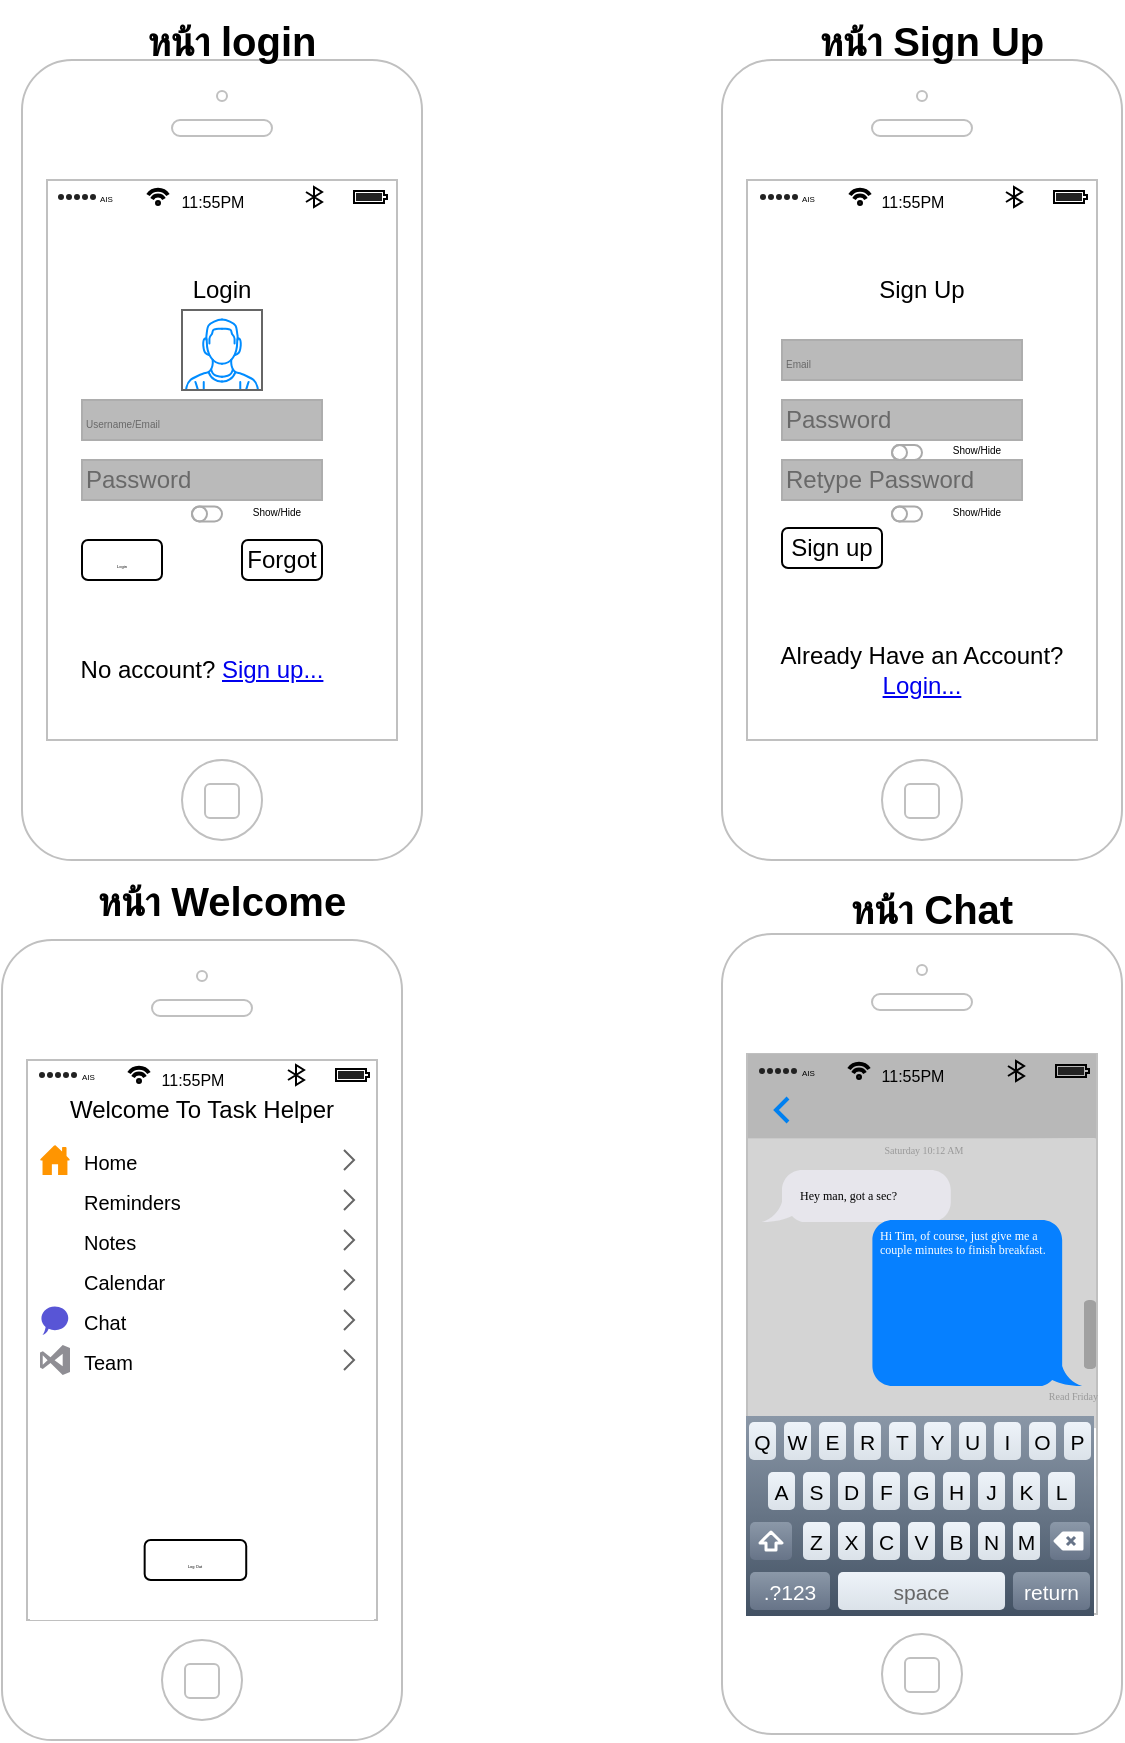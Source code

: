 <mxfile version="21.5.0" type="github" pages="2">
  <diagram name="Page-1" id="B1b4Kk_K3aIzqKwMmGGo">
    <mxGraphModel dx="1593" dy="869" grid="0" gridSize="10" guides="1" tooltips="1" connect="1" arrows="1" fold="1" page="1" pageScale="1" pageWidth="850" pageHeight="1100" math="0" shadow="0">
      <root>
        <mxCell id="0" />
        <mxCell id="1" parent="0" />
        <mxCell id="AiorEY5EYVlcGgDcvZ3l-1" value="" style="html=1;verticalLabelPosition=bottom;labelBackgroundColor=#ffffff;verticalAlign=top;shadow=0;dashed=0;strokeWidth=1;shape=mxgraph.ios7.misc.iphone;strokeColor=#c0c0c0;" parent="1" vertex="1">
          <mxGeometry x="210" y="150" width="200" height="400" as="geometry" />
        </mxCell>
        <mxCell id="AiorEY5EYVlcGgDcvZ3l-3" value="" style="html=1;strokeWidth=1;shadow=0;dashed=0;shape=mxgraph.ios7ui.appBar;fillColor=#ffffff;gradientColor=none;sketch=0;hachureGap=4;pointerEvents=0;" parent="1" vertex="1">
          <mxGeometry x="223" y="211" width="173" height="15" as="geometry" />
        </mxCell>
        <mxCell id="AiorEY5EYVlcGgDcvZ3l-4" value="&lt;div&gt;AIS&lt;/div&gt;" style="shape=rect;sketch=0;align=left;fontSize=8;spacingLeft=24;fontSize=4;fontColor=default;strokeColor=none;fillColor=none;spacingTop=4;hachureGap=4;pointerEvents=0;html=1;" parent="AiorEY5EYVlcGgDcvZ3l-3" vertex="1">
          <mxGeometry y="0.5" width="50" height="13" relative="1" as="geometry">
            <mxPoint y="-7" as="offset" />
          </mxGeometry>
        </mxCell>
        <mxCell id="AiorEY5EYVlcGgDcvZ3l-5" value="11:55PM" style="shape=rect;sketch=0;fontSize=8;fontColor=default;strokeColor=none;fillColor=none;spacingTop=4;hachureGap=4;pointerEvents=0;html=1;" parent="AiorEY5EYVlcGgDcvZ3l-3" vertex="1">
          <mxGeometry x="0.5" y="0.5" width="50" height="13" relative="1" as="geometry">
            <mxPoint x="-30" y="-6.5" as="offset" />
          </mxGeometry>
        </mxCell>
        <mxCell id="AiorEY5EYVlcGgDcvZ3l-7" value="Login" style="text;html=1;strokeColor=none;fillColor=none;align=center;verticalAlign=middle;whiteSpace=wrap;rounded=0;" parent="1" vertex="1">
          <mxGeometry x="280" y="250" width="60" height="30" as="geometry" />
        </mxCell>
        <mxCell id="AiorEY5EYVlcGgDcvZ3l-8" value="&lt;div align=&quot;left&quot;&gt;&lt;font style=&quot;font-size: 5px;&quot; color=&quot;#696969&quot;&gt;Username/Email&lt;/font&gt;&lt;font color=&quot;#696969&quot;&gt;&lt;br&gt;&lt;/font&gt;&lt;/div&gt;" style="rounded=0;whiteSpace=wrap;html=1;strokeColor=#ADADAD;gradientColor=none;fillColor=#BABABA;align=left;" parent="1" vertex="1">
          <mxGeometry x="240" y="320" width="120" height="20" as="geometry" />
        </mxCell>
        <mxCell id="AiorEY5EYVlcGgDcvZ3l-9" value="&lt;font color=&quot;#696969&quot;&gt;Password&lt;/font&gt;" style="rounded=0;whiteSpace=wrap;html=1;strokeColor=#ADADAD;gradientColor=none;fillColor=#BABABA;align=left;" parent="1" vertex="1">
          <mxGeometry x="240" y="350" width="120" height="20" as="geometry" />
        </mxCell>
        <mxCell id="AiorEY5EYVlcGgDcvZ3l-12" value="&lt;font style=&quot;font-size: 2px;&quot;&gt;Login&lt;/font&gt;" style="rounded=1;whiteSpace=wrap;html=1;" parent="1" vertex="1">
          <mxGeometry x="240" y="390" width="40" height="20" as="geometry" />
        </mxCell>
        <mxCell id="AiorEY5EYVlcGgDcvZ3l-15" value="Forgot" style="rounded=1;whiteSpace=wrap;html=1;" parent="1" vertex="1">
          <mxGeometry x="320" y="390" width="40" height="20" as="geometry" />
        </mxCell>
        <mxCell id="VrmbUzClfCKkQYE4ObG8-1" value="No account? &lt;a href=&quot;data:page/id,QofEGmKyUvnmnp4F5BND&quot;&gt;Sign up...&lt;/a&gt;" style="text;html=1;strokeColor=none;fillColor=none;align=center;verticalAlign=middle;whiteSpace=wrap;rounded=0;" parent="1" vertex="1">
          <mxGeometry x="220" y="440" width="160" height="30" as="geometry" />
        </mxCell>
        <mxCell id="_MKB6CZbyiuSc55Uqn0p-1" value="" style="html=1;verticalLabelPosition=bottom;labelBackgroundColor=#ffffff;verticalAlign=top;shadow=0;dashed=0;strokeWidth=1;shape=mxgraph.ios7ui.onOffButton;buttonState=off;strokeColor=#38D145;strokeColor2=#aaaaaa;fillColor=#38D145;fillColor2=#ffffff;" parent="1" vertex="1">
          <mxGeometry x="295" y="373.25" width="10" height="7.5" as="geometry" />
        </mxCell>
        <mxCell id="_MKB6CZbyiuSc55Uqn0p-2" value="&lt;font style=&quot;font-size: 5px;&quot;&gt;Show/Hide&lt;/font&gt;" style="text;html=1;strokeColor=none;fillColor=none;align=center;verticalAlign=middle;whiteSpace=wrap;rounded=0;" parent="1" vertex="1">
          <mxGeometry x="320" y="366.75" width="35" height="14" as="geometry" />
        </mxCell>
        <mxCell id="_MKB6CZbyiuSc55Uqn0p-3" value="" style="verticalLabelPosition=bottom;shadow=0;dashed=0;align=center;html=1;verticalAlign=top;strokeWidth=1;shape=mxgraph.mockup.containers.userMale;strokeColor=#666666;strokeColor2=#008cff;" parent="1" vertex="1">
          <mxGeometry x="290" y="275" width="40" height="40" as="geometry" />
        </mxCell>
        <mxCell id="PlXPI6t5cSmVgbVZGLcU-1" value="" style="html=1;verticalLabelPosition=bottom;labelBackgroundColor=#ffffff;verticalAlign=top;shadow=0;dashed=0;strokeWidth=1;shape=mxgraph.ios7.misc.iphone;strokeColor=#c0c0c0;" parent="1" vertex="1">
          <mxGeometry x="560" y="150" width="200" height="400" as="geometry" />
        </mxCell>
        <mxCell id="PlXPI6t5cSmVgbVZGLcU-2" value="" style="html=1;strokeWidth=1;shadow=0;dashed=0;shape=mxgraph.ios7ui.appBar;fillColor=#ffffff;gradientColor=none;sketch=0;hachureGap=4;pointerEvents=0;fontColor=default;" parent="1" vertex="1">
          <mxGeometry x="574" y="211" width="172" height="15" as="geometry" />
        </mxCell>
        <mxCell id="PlXPI6t5cSmVgbVZGLcU-3" value="&lt;div&gt;AIS&lt;/div&gt;" style="shape=rect;sketch=0;align=left;fontSize=8;spacingLeft=24;fontSize=4;fontColor=default;strokeColor=none;fillColor=none;spacingTop=4;hachureGap=4;pointerEvents=0;html=1;" parent="PlXPI6t5cSmVgbVZGLcU-2" vertex="1">
          <mxGeometry y="0.5" width="50" height="13" relative="1" as="geometry">
            <mxPoint y="-7" as="offset" />
          </mxGeometry>
        </mxCell>
        <mxCell id="PlXPI6t5cSmVgbVZGLcU-4" value="11:55PM" style="shape=rect;sketch=0;fontSize=8;fontColor=default;strokeColor=none;fillColor=none;spacingTop=4;hachureGap=4;pointerEvents=0;html=1;" parent="PlXPI6t5cSmVgbVZGLcU-2" vertex="1">
          <mxGeometry x="0.5" y="0.5" width="50" height="13" relative="1" as="geometry">
            <mxPoint x="-30" y="-6.5" as="offset" />
          </mxGeometry>
        </mxCell>
        <mxCell id="PlXPI6t5cSmVgbVZGLcU-5" value="&lt;div&gt;Sign Up&lt;/div&gt;" style="text;html=1;strokeColor=none;fillColor=none;align=center;verticalAlign=middle;whiteSpace=wrap;rounded=0;" parent="1" vertex="1">
          <mxGeometry x="630" y="250" width="60" height="30" as="geometry" />
        </mxCell>
        <mxCell id="PlXPI6t5cSmVgbVZGLcU-6" value="&lt;div align=&quot;left&quot;&gt;&lt;font style=&quot;font-size: 5px;&quot; color=&quot;#696969&quot;&gt;Email&lt;/font&gt;&lt;font color=&quot;#696969&quot;&gt;&lt;br&gt;&lt;/font&gt;&lt;/div&gt;" style="rounded=0;whiteSpace=wrap;html=1;strokeColor=#ADADAD;gradientColor=none;fillColor=#BABABA;align=left;" parent="1" vertex="1">
          <mxGeometry x="590" y="290" width="120" height="20" as="geometry" />
        </mxCell>
        <mxCell id="PlXPI6t5cSmVgbVZGLcU-7" value="&lt;font color=&quot;#696969&quot;&gt;Retype Password&lt;br&gt;&lt;/font&gt;" style="rounded=0;whiteSpace=wrap;html=1;strokeColor=#ADADAD;gradientColor=none;fillColor=#BABABA;align=left;" parent="1" vertex="1">
          <mxGeometry x="590" y="350" width="120" height="20" as="geometry" />
        </mxCell>
        <mxCell id="PlXPI6t5cSmVgbVZGLcU-8" value="Sign up" style="rounded=1;whiteSpace=wrap;html=1;" parent="1" vertex="1">
          <mxGeometry x="590" y="384" width="50" height="20" as="geometry" />
        </mxCell>
        <mxCell id="PlXPI6t5cSmVgbVZGLcU-9" value="" style="html=1;verticalLabelPosition=bottom;labelBackgroundColor=#ffffff;verticalAlign=top;shadow=0;dashed=0;strokeWidth=1;shape=mxgraph.ios7ui.onOffButton;buttonState=off;strokeColor=#38D145;strokeColor2=#aaaaaa;fillColor=#38D145;fillColor2=#ffffff;" parent="1" vertex="1">
          <mxGeometry x="645" y="373.25" width="10" height="7.5" as="geometry" />
        </mxCell>
        <mxCell id="PlXPI6t5cSmVgbVZGLcU-10" value="&lt;font style=&quot;font-size: 5px;&quot;&gt;Show/Hide&lt;/font&gt;" style="text;html=1;strokeColor=none;fillColor=none;align=center;verticalAlign=middle;whiteSpace=wrap;rounded=0;" parent="1" vertex="1">
          <mxGeometry x="670" y="366.75" width="35" height="14" as="geometry" />
        </mxCell>
        <mxCell id="PlXPI6t5cSmVgbVZGLcU-11" value="&lt;div&gt;Already Have an Account?&lt;/div&gt;&lt;div&gt;&lt;a href=&quot;null&quot;&gt;Login...&lt;/a&gt;&lt;br&gt;&lt;/div&gt;" style="text;html=1;strokeColor=none;fillColor=none;align=center;verticalAlign=middle;whiteSpace=wrap;rounded=0;" parent="1" vertex="1">
          <mxGeometry x="580" y="440" width="160" height="30" as="geometry" />
        </mxCell>
        <mxCell id="PlXPI6t5cSmVgbVZGLcU-12" value="&lt;font color=&quot;#696969&quot;&gt;Password&lt;/font&gt;" style="rounded=0;whiteSpace=wrap;html=1;strokeColor=#ADADAD;gradientColor=none;fillColor=#BABABA;align=left;" parent="1" vertex="1">
          <mxGeometry x="590" y="320" width="120" height="20" as="geometry" />
        </mxCell>
        <mxCell id="PlXPI6t5cSmVgbVZGLcU-13" value="" style="html=1;verticalLabelPosition=bottom;labelBackgroundColor=#ffffff;verticalAlign=top;shadow=0;dashed=0;strokeWidth=1;shape=mxgraph.ios7ui.onOffButton;buttonState=off;strokeColor=#38D145;strokeColor2=#aaaaaa;fillColor=#38D145;fillColor2=#ffffff;" parent="1" vertex="1">
          <mxGeometry x="645" y="342.5" width="10" height="7.5" as="geometry" />
        </mxCell>
        <mxCell id="PlXPI6t5cSmVgbVZGLcU-14" value="&lt;font style=&quot;font-size: 5px;&quot;&gt;Show/Hide&lt;/font&gt;" style="text;html=1;strokeColor=none;fillColor=none;align=center;verticalAlign=middle;whiteSpace=wrap;rounded=0;" parent="1" vertex="1">
          <mxGeometry x="670" y="336" width="35" height="14" as="geometry" />
        </mxCell>
        <mxCell id="eHzFvyPZTX5-RXITN7Yt-1" value="" style="html=1;verticalLabelPosition=bottom;labelBackgroundColor=#ffffff;verticalAlign=top;shadow=0;dashed=0;strokeWidth=1;shape=mxgraph.ios7.misc.iphone;strokeColor=#c0c0c0;" vertex="1" parent="1">
          <mxGeometry x="200" y="590" width="200" height="400" as="geometry" />
        </mxCell>
        <mxCell id="eHzFvyPZTX5-RXITN7Yt-4" value="" style="shape=rect;strokeColor=none;fillColor=#ffffff;gradientColor=none;shadow=0;" vertex="1" parent="1">
          <mxGeometry x="214" y="690" width="172" height="240" as="geometry" />
        </mxCell>
        <mxCell id="eHzFvyPZTX5-RXITN7Yt-5" value="Home" style="shape=rect;strokeColor=none;fontSize=10;fontColor=#000000;resizeWidth=1;align=left;spacingLeft=25;spacingTop=2;whiteSpace=wrap;html=1;" vertex="1" parent="eHzFvyPZTX5-RXITN7Yt-4">
          <mxGeometry width="172" height="20" relative="1" as="geometry" />
        </mxCell>
        <mxCell id="eHzFvyPZTX5-RXITN7Yt-6" value="" style="sketch=0;pointerEvents=1;shadow=0;dashed=0;html=1;strokeColor=none;fillColor=#FF9501;labelPosition=center;verticalLabelPosition=bottom;verticalAlign=middle;outlineConnect=0;align=center;shape=mxgraph.office.concepts.home;rounded=1;" vertex="1" parent="eHzFvyPZTX5-RXITN7Yt-5">
          <mxGeometry y="0.5" width="15" height="15" relative="1" as="geometry">
            <mxPoint x="5" y="-7.5" as="offset" />
          </mxGeometry>
        </mxCell>
        <mxCell id="eHzFvyPZTX5-RXITN7Yt-7" value="" style="shape=mxgraph.ios7.misc.right;strokeColor=#666666;" vertex="1" parent="eHzFvyPZTX5-RXITN7Yt-5">
          <mxGeometry x="1" y="0.5" width="5" height="10" relative="1" as="geometry">
            <mxPoint x="-15" y="-5" as="offset" />
          </mxGeometry>
        </mxCell>
        <mxCell id="eHzFvyPZTX5-RXITN7Yt-8" value="Reminders" style="shape=rect;strokeColor=none;fontSize=10;fontColor=#000000;resizeWidth=1;align=left;spacingLeft=25;spacingTop=2;whiteSpace=wrap;html=1;" vertex="1" parent="eHzFvyPZTX5-RXITN7Yt-4">
          <mxGeometry width="172" height="20" relative="1" as="geometry">
            <mxPoint y="20" as="offset" />
          </mxGeometry>
        </mxCell>
        <mxCell id="eHzFvyPZTX5-RXITN7Yt-9" value="" style="shape=image;html=1;verticalAlign=middle;verticalLabelPosition=bottom;labelBackgroundColor=#ffffff;imageAspect=0;aspect=fixed;image=https://cdn2.iconfinder.com/data/icons/date-and-time-fill-outline/64/Alarm_bell_reminder_notification-128.png;fillColor=#FF3B2F;strokeColor=none;rounded=1;" vertex="1" parent="eHzFvyPZTX5-RXITN7Yt-8">
          <mxGeometry y="0.5" width="15" height="15" relative="1" as="geometry">
            <mxPoint x="5" y="-7.5" as="offset" />
          </mxGeometry>
        </mxCell>
        <mxCell id="eHzFvyPZTX5-RXITN7Yt-10" value="" style="shape=mxgraph.ios7.misc.right;strokeColor=#666666;" vertex="1" parent="eHzFvyPZTX5-RXITN7Yt-8">
          <mxGeometry x="1" y="0.5" width="5" height="10" relative="1" as="geometry">
            <mxPoint x="-15" y="-5" as="offset" />
          </mxGeometry>
        </mxCell>
        <mxCell id="eHzFvyPZTX5-RXITN7Yt-11" value="Notes" style="shape=rect;strokeColor=none;fontSize=10;fontColor=#000000;resizeWidth=1;align=left;spacingLeft=25;spacingTop=2;whiteSpace=wrap;html=1;" vertex="1" parent="eHzFvyPZTX5-RXITN7Yt-4">
          <mxGeometry width="172" height="20" relative="1" as="geometry">
            <mxPoint y="40" as="offset" />
          </mxGeometry>
        </mxCell>
        <mxCell id="eHzFvyPZTX5-RXITN7Yt-12" value="" style="shape=image;html=1;verticalAlign=middle;verticalLabelPosition=bottom;labelBackgroundColor=#ffffff;imageAspect=0;aspect=fixed;image=https://cdn0.iconfinder.com/data/icons/google-material-design-3-0/48/ic_note_add_48px-128.png;fillColor=#4CDA64;strokeColor=none;rounded=1;" vertex="1" parent="eHzFvyPZTX5-RXITN7Yt-11">
          <mxGeometry y="0.5" width="15" height="15" relative="1" as="geometry">
            <mxPoint x="5" y="-7.5" as="offset" />
          </mxGeometry>
        </mxCell>
        <mxCell id="eHzFvyPZTX5-RXITN7Yt-13" value="" style="shape=mxgraph.ios7.misc.right;strokeColor=#666666;" vertex="1" parent="eHzFvyPZTX5-RXITN7Yt-11">
          <mxGeometry x="1" y="0.5" width="5" height="10" relative="1" as="geometry">
            <mxPoint x="-15" y="-5" as="offset" />
          </mxGeometry>
        </mxCell>
        <mxCell id="eHzFvyPZTX5-RXITN7Yt-14" value="Calendar" style="shape=rect;strokeColor=none;fontSize=10;fontColor=#000000;resizeWidth=1;align=left;spacingLeft=25;spacingTop=2;whiteSpace=wrap;html=1;" vertex="1" parent="eHzFvyPZTX5-RXITN7Yt-4">
          <mxGeometry width="172" height="20" relative="1" as="geometry">
            <mxPoint y="60" as="offset" />
          </mxGeometry>
        </mxCell>
        <mxCell id="eHzFvyPZTX5-RXITN7Yt-15" value="" style="shape=image;html=1;verticalAlign=middle;verticalLabelPosition=bottom;labelBackgroundColor=#ffffff;imageAspect=0;aspect=fixed;image=https://cdn4.iconfinder.com/data/icons/free-color-christmas-icons/24/Christmas_Date-128.png;fillColor=#007AFF;strokeColor=none;rounded=1;" vertex="1" parent="eHzFvyPZTX5-RXITN7Yt-14">
          <mxGeometry y="0.5" width="15" height="15" relative="1" as="geometry">
            <mxPoint x="5" y="-7.5" as="offset" />
          </mxGeometry>
        </mxCell>
        <mxCell id="eHzFvyPZTX5-RXITN7Yt-16" value="" style="shape=mxgraph.ios7.misc.right;strokeColor=#666666;" vertex="1" parent="eHzFvyPZTX5-RXITN7Yt-14">
          <mxGeometry x="1" y="0.5" width="5" height="10" relative="1" as="geometry">
            <mxPoint x="-15" y="-5" as="offset" />
          </mxGeometry>
        </mxCell>
        <mxCell id="eHzFvyPZTX5-RXITN7Yt-17" value="Chat" style="shape=rect;strokeColor=none;fontSize=10;fontColor=#000000;resizeWidth=1;align=left;spacingLeft=25;spacingTop=2;whiteSpace=wrap;html=1;" vertex="1" parent="eHzFvyPZTX5-RXITN7Yt-4">
          <mxGeometry width="172" height="20" relative="1" as="geometry">
            <mxPoint y="80" as="offset" />
          </mxGeometry>
        </mxCell>
        <mxCell id="eHzFvyPZTX5-RXITN7Yt-18" value="" style="whiteSpace=wrap;html=1;shape=mxgraph.basic.oval_callout;fillColor=#5855D6;strokeColor=none;rounded=1;" vertex="1" parent="eHzFvyPZTX5-RXITN7Yt-17">
          <mxGeometry y="0.5" width="15" height="15" relative="1" as="geometry">
            <mxPoint x="5" y="-7.5" as="offset" />
          </mxGeometry>
        </mxCell>
        <mxCell id="eHzFvyPZTX5-RXITN7Yt-19" value="" style="shape=mxgraph.ios7.misc.right;strokeColor=#666666;" vertex="1" parent="eHzFvyPZTX5-RXITN7Yt-17">
          <mxGeometry x="1" y="0.5" width="5" height="10" relative="1" as="geometry">
            <mxPoint x="-15" y="-5" as="offset" />
          </mxGeometry>
        </mxCell>
        <mxCell id="eHzFvyPZTX5-RXITN7Yt-20" value="Team" style="shape=rect;strokeColor=none;fontSize=10;fontColor=#000000;resizeWidth=1;align=left;spacingLeft=25;spacingTop=2;whiteSpace=wrap;html=1;" vertex="1" parent="eHzFvyPZTX5-RXITN7Yt-4">
          <mxGeometry width="172" height="20" relative="1" as="geometry">
            <mxPoint y="100" as="offset" />
          </mxGeometry>
        </mxCell>
        <mxCell id="eHzFvyPZTX5-RXITN7Yt-21" value="" style="verticalLabelPosition=bottom;html=1;verticalAlign=middle;align=center;strokeColor=none;fillColor=#8F8E94;shape=mxgraph.azure.team_foundation_service;rounded=1;" vertex="1" parent="eHzFvyPZTX5-RXITN7Yt-20">
          <mxGeometry y="0.5" width="15" height="15" relative="1" as="geometry">
            <mxPoint x="5" y="-7.5" as="offset" />
          </mxGeometry>
        </mxCell>
        <mxCell id="eHzFvyPZTX5-RXITN7Yt-22" value="" style="shape=mxgraph.ios7.misc.right;strokeColor=#666666;" vertex="1" parent="eHzFvyPZTX5-RXITN7Yt-20">
          <mxGeometry x="1" y="0.5" width="5" height="10" relative="1" as="geometry">
            <mxPoint x="-15" y="-5" as="offset" />
          </mxGeometry>
        </mxCell>
        <mxCell id="eHzFvyPZTX5-RXITN7Yt-24" value="&lt;div&gt;&lt;font style=&quot;font-size: 2px;&quot;&gt;Log Out&lt;/font&gt;&lt;/div&gt;" style="rounded=1;whiteSpace=wrap;html=1;" vertex="1" parent="eHzFvyPZTX5-RXITN7Yt-4">
          <mxGeometry x="57.33" y="200" width="50.784" height="20" as="geometry" />
        </mxCell>
        <mxCell id="eHzFvyPZTX5-RXITN7Yt-23" value="Welcome To Task Helper" style="text;strokeColor=none;align=center;fillColor=none;html=1;verticalAlign=middle;whiteSpace=wrap;rounded=0;" vertex="1" parent="1">
          <mxGeometry x="230" y="660" width="140" height="30" as="geometry" />
        </mxCell>
        <mxCell id="eHzFvyPZTX5-RXITN7Yt-25" value="&lt;font style=&quot;font-size: 20px;&quot;&gt;&lt;b&gt;หน้า Sign Up&lt;br&gt;&lt;/b&gt;&lt;/font&gt;" style="text;strokeColor=none;align=center;fillColor=none;html=1;verticalAlign=middle;whiteSpace=wrap;rounded=0;" vertex="1" parent="1">
          <mxGeometry x="600" y="120" width="130" height="40" as="geometry" />
        </mxCell>
        <mxCell id="eHzFvyPZTX5-RXITN7Yt-26" value="&lt;font style=&quot;font-size: 20px;&quot;&gt;&lt;b&gt;หน้า login&lt;/b&gt;&lt;/font&gt;" style="text;strokeColor=none;align=center;fillColor=none;html=1;verticalAlign=middle;whiteSpace=wrap;rounded=0;" vertex="1" parent="1">
          <mxGeometry x="250" y="120" width="130" height="40" as="geometry" />
        </mxCell>
        <mxCell id="eHzFvyPZTX5-RXITN7Yt-36" value="" style="html=1;verticalLabelPosition=bottom;labelBackgroundColor=#ffffff;verticalAlign=top;shadow=0;dashed=0;strokeWidth=1;shape=mxgraph.ios7.misc.iphone;strokeColor=#c0c0c0;" vertex="1" parent="1">
          <mxGeometry x="560" y="587" width="200" height="400" as="geometry" />
        </mxCell>
        <mxCell id="eHzFvyPZTX5-RXITN7Yt-37" value="" style="html=1;strokeWidth=1;shadow=0;dashed=0;shape=mxgraph.ios7ui.appBar;fillColor=#ffffff;gradientColor=none;sketch=0;hachureGap=4;pointerEvents=0;fontColor=default;" vertex="1" parent="1">
          <mxGeometry x="213.5" y="651" width="173.5" height="13" as="geometry" />
        </mxCell>
        <mxCell id="eHzFvyPZTX5-RXITN7Yt-38" value="&lt;div&gt;AIS&lt;/div&gt;" style="shape=rect;sketch=0;align=left;fontSize=8;spacingLeft=24;fontSize=4;fontColor=default;strokeColor=none;fillColor=none;spacingTop=4;hachureGap=4;pointerEvents=0;html=1;" vertex="1" parent="eHzFvyPZTX5-RXITN7Yt-37">
          <mxGeometry y="0.5" width="50" height="13" relative="1" as="geometry">
            <mxPoint y="-7" as="offset" />
          </mxGeometry>
        </mxCell>
        <mxCell id="eHzFvyPZTX5-RXITN7Yt-39" value="11:55PM" style="shape=rect;sketch=0;fontSize=8;fontColor=default;strokeColor=none;fillColor=none;spacingTop=4;hachureGap=4;pointerEvents=0;html=1;" vertex="1" parent="eHzFvyPZTX5-RXITN7Yt-37">
          <mxGeometry x="0.5" y="0.5" width="50" height="13" relative="1" as="geometry">
            <mxPoint x="-30" y="-6.5" as="offset" />
          </mxGeometry>
        </mxCell>
        <mxCell id="eHzFvyPZTX5-RXITN7Yt-62" value="" style="rounded=0;whiteSpace=wrap;html=1;arcSize=12;strokeColor=none;fillColor=#B8B8B8;" vertex="1" parent="1">
          <mxGeometry x="573" y="647" width="174" height="43" as="geometry" />
        </mxCell>
        <mxCell id="eHzFvyPZTX5-RXITN7Yt-41" value="" style="html=1;strokeWidth=1;shadow=0;dashed=0;shape=mxgraph.ios7ui.appBar;fillColor=none;gradientColor=none;sketch=0;hachureGap=4;pointerEvents=0;" vertex="1" parent="1">
          <mxGeometry x="573.5" y="648" width="173.5" height="15" as="geometry" />
        </mxCell>
        <mxCell id="eHzFvyPZTX5-RXITN7Yt-42" value="&lt;div&gt;AIS&lt;/div&gt;" style="shape=rect;sketch=0;align=left;fontSize=8;spacingLeft=24;fontSize=4;fontColor=default;strokeColor=none;fillColor=none;spacingTop=4;hachureGap=4;pointerEvents=0;html=1;" vertex="1" parent="eHzFvyPZTX5-RXITN7Yt-41">
          <mxGeometry y="0.5" width="50" height="13" relative="1" as="geometry">
            <mxPoint y="-7" as="offset" />
          </mxGeometry>
        </mxCell>
        <mxCell id="eHzFvyPZTX5-RXITN7Yt-43" value="11:55PM" style="shape=rect;sketch=0;fontSize=8;fontColor=default;strokeColor=none;fillColor=none;spacingTop=4;hachureGap=4;pointerEvents=0;html=1;" vertex="1" parent="eHzFvyPZTX5-RXITN7Yt-41">
          <mxGeometry x="0.5" y="0.5" width="50" height="13" relative="1" as="geometry">
            <mxPoint x="-30" y="-6.5" as="offset" />
          </mxGeometry>
        </mxCell>
        <mxCell id="eHzFvyPZTX5-RXITN7Yt-45" value="&lt;font style=&quot;font-size: 20px;&quot;&gt;&lt;b&gt;หน้า Welcome&lt;br&gt;&lt;/b&gt;&lt;/font&gt;" style="text;strokeColor=none;align=center;fillColor=none;html=1;verticalAlign=middle;whiteSpace=wrap;rounded=0;" vertex="1" parent="1">
          <mxGeometry x="240" y="550" width="140" height="40" as="geometry" />
        </mxCell>
        <mxCell id="eHzFvyPZTX5-RXITN7Yt-53" value="" style="shape=rect;strokeColor=none;fillColor=#ffffff;gradientColor=none;shadow=0;sketch=1;hachureGap=4;pointerEvents=0;fontFamily=Architects Daughter;fontSource=https%3A%2F%2Ffonts.googleapis.com%2Fcss%3Ffamily%3DArchitects%2BDaughter;fontSize=20;" vertex="1" parent="1">
          <mxGeometry x="575" y="690" width="172" height="171" as="geometry" />
        </mxCell>
        <mxCell id="eHzFvyPZTX5-RXITN7Yt-63" value="" style="rounded=0;whiteSpace=wrap;html=1;arcSize=12;strokeColor=none;fillColor=#D4D4D4;" vertex="1" parent="eHzFvyPZTX5-RXITN7Yt-53">
          <mxGeometry x="-2" y="-0.842" width="174" height="144.887" as="geometry" />
        </mxCell>
        <mxCell id="eHzFvyPZTX5-RXITN7Yt-54" value="Saturday 10:12 AM" style="shape=text;align=center;verticalAlign=middle;fontSize=5;fontColor=#999999;strokeColor=none;fillColor=none;spacingTop=0;resizeWidth=1;sketch=0;hachureGap=4;pointerEvents=0;fontFamily=Verdana;whiteSpace=wrap;html=1;" vertex="1" parent="eHzFvyPZTX5-RXITN7Yt-53">
          <mxGeometry width="172" height="10" relative="1" as="geometry">
            <mxPoint as="offset" />
          </mxGeometry>
        </mxCell>
        <mxCell id="eHzFvyPZTX5-RXITN7Yt-55" value="Hey man, got a sec?" style="html=1;strokeWidth=1;shadow=0;dashed=0;shape=mxgraph.ios7ui.callout;strokeColor=none;fillColor=#E7E6EC;align=left;verticalAlign=middle;fontSize=6;spacingLeft=17;fontColor=#000000;spacingTop=0;whiteSpace=wrap;resizeWidth=1;sketch=0;hachureGap=4;pointerEvents=0;fontFamily=Verdana;" vertex="1" parent="eHzFvyPZTX5-RXITN7Yt-53">
          <mxGeometry width="94.39" height="26" relative="1" as="geometry">
            <mxPoint x="5" y="15" as="offset" />
          </mxGeometry>
        </mxCell>
        <mxCell id="eHzFvyPZTX5-RXITN7Yt-56" value="Hi Tim, of course, just give me a couple minutes to finish breakfast." style="html=1;strokeWidth=1;shadow=0;dashed=0;shape=mxgraph.ios7ui.callout;strokeColor=none;fillColor=#0680FF;flipH=1;align=left;verticalAlign=top;fontSize=6;spacingLeft=2;fontColor=#ffffff;spacingTop=-2;whiteSpace=wrap;spacingRight=12;resizeWidth=1;sketch=0;hachureGap=4;pointerEvents=0;fontFamily=Verdana;" vertex="1" parent="eHzFvyPZTX5-RXITN7Yt-53">
          <mxGeometry x="0.35" width="104.88" height="83" relative="1" as="geometry">
            <mxPoint y="40" as="offset" />
          </mxGeometry>
        </mxCell>
        <mxCell id="eHzFvyPZTX5-RXITN7Yt-57" value="Read Friday" style="shape=text;align=right;verticalAlign=middle;fontSize=5;fontColor=#999999;strokeColor=none;fillColor=none;spacingTop=0;resizeWidth=1;sketch=0;hachureGap=4;pointerEvents=0;fontFamily=Verdana;whiteSpace=wrap;html=1;" vertex="1" parent="eHzFvyPZTX5-RXITN7Yt-53">
          <mxGeometry width="172" height="10" relative="1" as="geometry">
            <mxPoint x="3" y="123" as="offset" />
          </mxGeometry>
        </mxCell>
        <mxCell id="eHzFvyPZTX5-RXITN7Yt-59" value="" style="html=1;verticalLabelPosition=bottom;labelBackgroundColor=#ffffff;verticalAlign=top;shadow=0;dashed=0;strokeWidth=2;shape=mxgraph.ios7.misc.scroll_(vertical);fillColor=#a0a0a0;" vertex="1" parent="eHzFvyPZTX5-RXITN7Yt-53">
          <mxGeometry x="166" y="80.025" width="6" height="34.537" as="geometry" />
        </mxCell>
        <mxCell id="eHzFvyPZTX5-RXITN7Yt-46" value="&lt;div&gt;&lt;font style=&quot;font-size: 20px;&quot;&gt;&lt;b&gt;หน้า Chat&lt;/b&gt;&lt;/font&gt;&lt;/div&gt;" style="text;strokeColor=none;align=center;fillColor=none;html=1;verticalAlign=middle;whiteSpace=wrap;rounded=0;" vertex="1" parent="1">
          <mxGeometry x="595" y="554" width="140" height="40" as="geometry" />
        </mxCell>
        <mxCell id="eHzFvyPZTX5-RXITN7Yt-58" value="" style="verticalLabelPosition=bottom;verticalAlign=top;html=1;shadow=0;dashed=0;strokeWidth=1;shape=mxgraph.ios.iKeybLett;sketch=0;" vertex="1" parent="1">
          <mxGeometry x="572" y="828" width="174" height="100" as="geometry" />
        </mxCell>
        <mxCell id="eHzFvyPZTX5-RXITN7Yt-60" value="" style="html=1;verticalLabelPosition=bottom;labelBackgroundColor=#ffffff;verticalAlign=top;shadow=0;dashed=0;strokeWidth=2;shape=mxgraph.ios7.misc.left;strokeColor=#0080f0;" vertex="1" parent="1">
          <mxGeometry x="587" y="669" width="6" height="12" as="geometry" />
        </mxCell>
        <mxCell id="eHzFvyPZTX5-RXITN7Yt-61" value="" style="shape=image;html=1;verticalAlign=top;verticalLabelPosition=bottom;labelBackgroundColor=#ffffff;imageAspect=0;aspect=fixed;image=https://cdn4.iconfinder.com/data/icons/evil-icons-user-interface/64/avatar-128.png" vertex="1" parent="1">
          <mxGeometry x="651.13" y="660" width="27.75" height="27.75" as="geometry" />
        </mxCell>
      </root>
    </mxGraphModel>
  </diagram>
  <diagram id="QofEGmKyUvnmnp4F5BND" name="Page-2">
    <mxGraphModel dx="1434" dy="782" grid="1" gridSize="10" guides="1" tooltips="1" connect="1" arrows="1" fold="1" page="1" pageScale="1" pageWidth="850" pageHeight="1100" math="0" shadow="0">
      <root>
        <mxCell id="0" />
        <mxCell id="1" parent="0" />
        <mxCell id="nNPtd8aBsyoqaADxjZ4j-1" value="" style="html=1;verticalLabelPosition=bottom;labelBackgroundColor=#ffffff;verticalAlign=top;shadow=0;dashed=0;strokeWidth=1;shape=mxgraph.ios7.misc.iphone;strokeColor=#c0c0c0;" parent="1" vertex="1">
          <mxGeometry x="210" y="150" width="200" height="400" as="geometry" />
        </mxCell>
        <mxCell id="nNPtd8aBsyoqaADxjZ4j-2" value="" style="html=1;strokeWidth=1;shadow=0;dashed=0;shape=mxgraph.ios7ui.appBar;fillColor=#ffffff;gradientColor=none;sketch=0;hachureGap=4;pointerEvents=0;" parent="1" vertex="1">
          <mxGeometry x="223" y="210.0" width="175" height="15" as="geometry" />
        </mxCell>
        <mxCell id="nNPtd8aBsyoqaADxjZ4j-3" value="&lt;div&gt;AIS&lt;/div&gt;" style="shape=rect;sketch=0;align=left;fontSize=8;spacingLeft=24;fontSize=4;fontColor=#aaaaaa;strokeColor=none;fillColor=none;spacingTop=4;hachureGap=4;pointerEvents=0;html=1;" parent="nNPtd8aBsyoqaADxjZ4j-2" vertex="1">
          <mxGeometry y="0.5" width="50" height="13" relative="1" as="geometry">
            <mxPoint y="-7" as="offset" />
          </mxGeometry>
        </mxCell>
        <mxCell id="nNPtd8aBsyoqaADxjZ4j-4" value="11:55PM" style="shape=rect;sketch=0;fontSize=8;fontColor=#aaaaaa;strokeColor=none;fillColor=none;spacingTop=4;hachureGap=4;pointerEvents=0;html=1;" parent="nNPtd8aBsyoqaADxjZ4j-2" vertex="1">
          <mxGeometry x="0.5" y="0.5" width="50" height="13" relative="1" as="geometry">
            <mxPoint x="-30" y="-6.5" as="offset" />
          </mxGeometry>
        </mxCell>
        <mxCell id="nNPtd8aBsyoqaADxjZ4j-5" value="&lt;div&gt;Sign Up&lt;/div&gt;" style="text;html=1;strokeColor=none;fillColor=none;align=center;verticalAlign=middle;whiteSpace=wrap;rounded=0;" parent="1" vertex="1">
          <mxGeometry x="280" y="250" width="60" height="30" as="geometry" />
        </mxCell>
        <mxCell id="nNPtd8aBsyoqaADxjZ4j-6" value="&lt;div align=&quot;left&quot;&gt;&lt;font style=&quot;font-size: 5px;&quot; color=&quot;#696969&quot;&gt;Email&lt;/font&gt;&lt;font color=&quot;#696969&quot;&gt;&lt;br&gt;&lt;/font&gt;&lt;/div&gt;" style="rounded=0;whiteSpace=wrap;html=1;strokeColor=#ADADAD;gradientColor=none;fillColor=#BABABA;align=left;" parent="1" vertex="1">
          <mxGeometry x="240" y="290" width="120" height="20" as="geometry" />
        </mxCell>
        <mxCell id="nNPtd8aBsyoqaADxjZ4j-7" value="&lt;font color=&quot;#696969&quot;&gt;Retype Password&lt;br&gt;&lt;/font&gt;" style="rounded=0;whiteSpace=wrap;html=1;strokeColor=#ADADAD;gradientColor=none;fillColor=#BABABA;align=left;" parent="1" vertex="1">
          <mxGeometry x="240" y="350" width="120" height="20" as="geometry" />
        </mxCell>
        <mxCell id="nNPtd8aBsyoqaADxjZ4j-8" value="Sign up" style="rounded=1;whiteSpace=wrap;html=1;" parent="1" vertex="1">
          <mxGeometry x="240" y="384" width="50" height="20" as="geometry" />
        </mxCell>
        <mxCell id="nNPtd8aBsyoqaADxjZ4j-9" value="" style="html=1;verticalLabelPosition=bottom;labelBackgroundColor=#ffffff;verticalAlign=top;shadow=0;dashed=0;strokeWidth=1;shape=mxgraph.ios7ui.onOffButton;buttonState=off;strokeColor=#38D145;strokeColor2=#aaaaaa;fillColor=#38D145;fillColor2=#ffffff;" parent="1" vertex="1">
          <mxGeometry x="295" y="373.25" width="10" height="7.5" as="geometry" />
        </mxCell>
        <mxCell id="nNPtd8aBsyoqaADxjZ4j-11" value="&lt;font style=&quot;font-size: 5px;&quot;&gt;Show/Hide&lt;/font&gt;" style="text;html=1;strokeColor=none;fillColor=none;align=center;verticalAlign=middle;whiteSpace=wrap;rounded=0;" parent="1" vertex="1">
          <mxGeometry x="320" y="366.75" width="35" height="14" as="geometry" />
        </mxCell>
        <mxCell id="tKPiHIES2GfdTVbbfaAv-1" value="&lt;div&gt;Already Have an Account?&lt;/div&gt;&lt;div&gt;&lt;a href=&quot;data:page/id,B1b4Kk_K3aIzqKwMmGGo&quot;&gt;Login...&lt;/a&gt;&lt;br&gt;&lt;/div&gt;" style="text;html=1;strokeColor=none;fillColor=none;align=center;verticalAlign=middle;whiteSpace=wrap;rounded=0;" parent="1" vertex="1">
          <mxGeometry x="230" y="440" width="160" height="30" as="geometry" />
        </mxCell>
        <mxCell id="tKPiHIES2GfdTVbbfaAv-2" value="&lt;font color=&quot;#696969&quot;&gt;Password&lt;/font&gt;" style="rounded=0;whiteSpace=wrap;html=1;strokeColor=#ADADAD;gradientColor=none;fillColor=#BABABA;align=left;" parent="1" vertex="1">
          <mxGeometry x="240" y="320" width="120" height="20" as="geometry" />
        </mxCell>
        <mxCell id="FhanYxhWiHUCCw9zTMnb-1" value="" style="html=1;verticalLabelPosition=bottom;labelBackgroundColor=#ffffff;verticalAlign=top;shadow=0;dashed=0;strokeWidth=1;shape=mxgraph.ios7ui.onOffButton;buttonState=off;strokeColor=#38D145;strokeColor2=#aaaaaa;fillColor=#38D145;fillColor2=#ffffff;" parent="1" vertex="1">
          <mxGeometry x="295" y="342.5" width="10" height="7.5" as="geometry" />
        </mxCell>
        <mxCell id="FhanYxhWiHUCCw9zTMnb-2" value="&lt;font style=&quot;font-size: 5px;&quot;&gt;Show/Hide&lt;/font&gt;" style="text;html=1;strokeColor=none;fillColor=none;align=center;verticalAlign=middle;whiteSpace=wrap;rounded=0;" parent="1" vertex="1">
          <mxGeometry x="320" y="336" width="35" height="14" as="geometry" />
        </mxCell>
      </root>
    </mxGraphModel>
  </diagram>
</mxfile>
